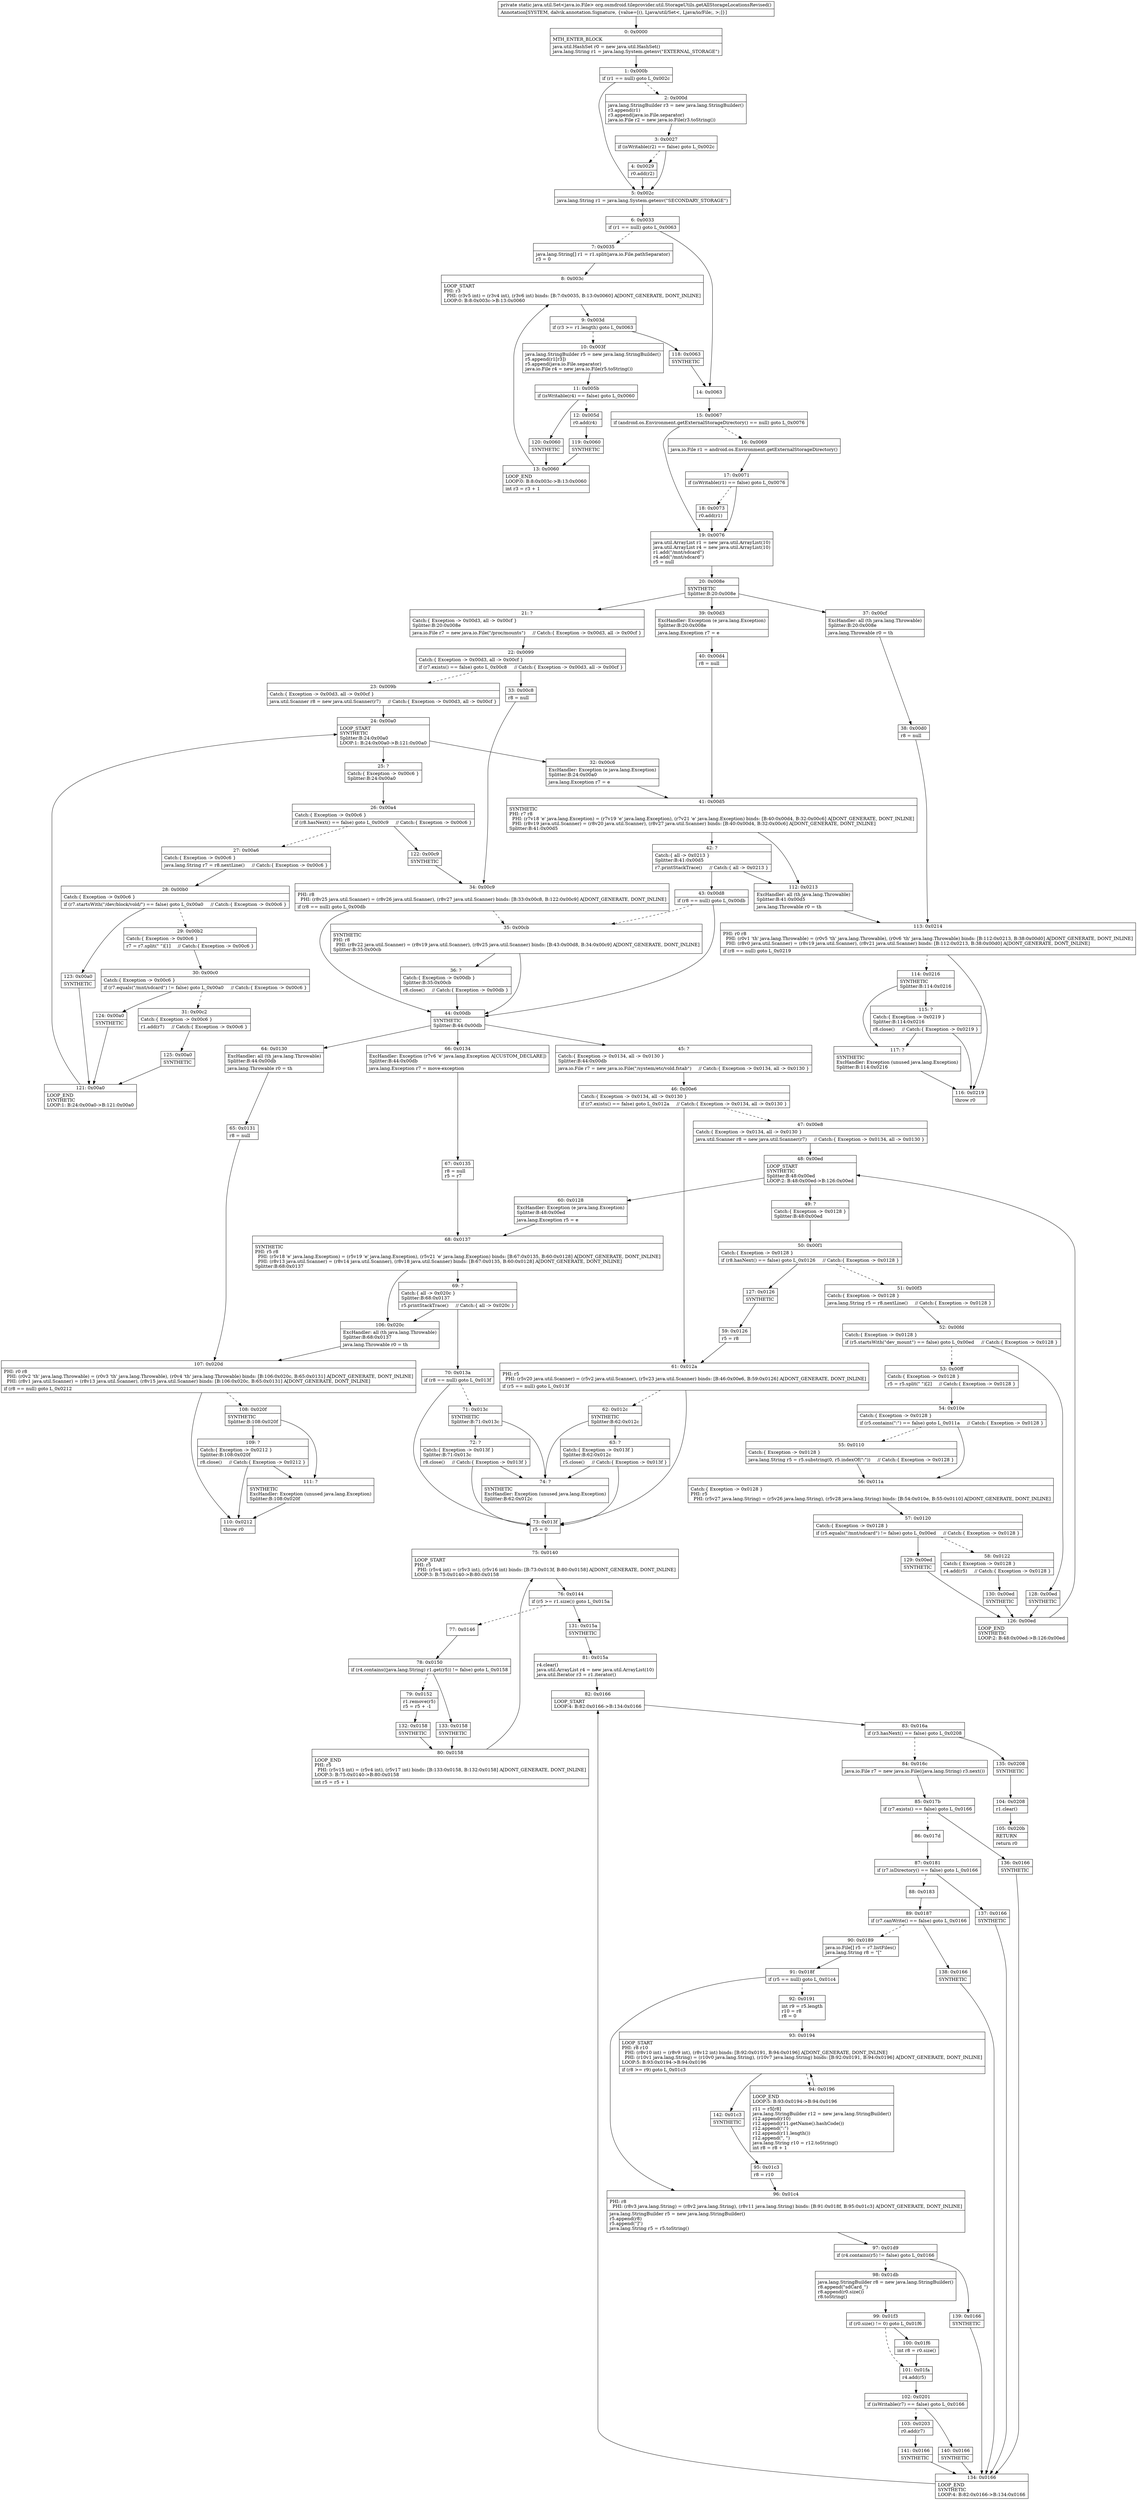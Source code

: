 digraph "CFG fororg.osmdroid.tileprovider.util.StorageUtils.getAllStorageLocationsRevised()Ljava\/util\/Set;" {
Node_0 [shape=record,label="{0\:\ 0x0000|MTH_ENTER_BLOCK\l|java.util.HashSet r0 = new java.util.HashSet()\ljava.lang.String r1 = java.lang.System.getenv(\"EXTERNAL_STORAGE\")\l}"];
Node_1 [shape=record,label="{1\:\ 0x000b|if (r1 == null) goto L_0x002c\l}"];
Node_2 [shape=record,label="{2\:\ 0x000d|java.lang.StringBuilder r3 = new java.lang.StringBuilder()\lr3.append(r1)\lr3.append(java.io.File.separator)\ljava.io.File r2 = new java.io.File(r3.toString())\l}"];
Node_3 [shape=record,label="{3\:\ 0x0027|if (isWritable(r2) == false) goto L_0x002c\l}"];
Node_4 [shape=record,label="{4\:\ 0x0029|r0.add(r2)\l}"];
Node_5 [shape=record,label="{5\:\ 0x002c|java.lang.String r1 = java.lang.System.getenv(\"SECONDARY_STORAGE\")\l}"];
Node_6 [shape=record,label="{6\:\ 0x0033|if (r1 == null) goto L_0x0063\l}"];
Node_7 [shape=record,label="{7\:\ 0x0035|java.lang.String[] r1 = r1.split(java.io.File.pathSeparator)\lr3 = 0\l}"];
Node_8 [shape=record,label="{8\:\ 0x003c|LOOP_START\lPHI: r3 \l  PHI: (r3v5 int) = (r3v4 int), (r3v6 int) binds: [B:7:0x0035, B:13:0x0060] A[DONT_GENERATE, DONT_INLINE]\lLOOP:0: B:8:0x003c\-\>B:13:0x0060\l}"];
Node_9 [shape=record,label="{9\:\ 0x003d|if (r3 \>= r1.length) goto L_0x0063\l}"];
Node_10 [shape=record,label="{10\:\ 0x003f|java.lang.StringBuilder r5 = new java.lang.StringBuilder()\lr5.append(r1[r3])\lr5.append(java.io.File.separator)\ljava.io.File r4 = new java.io.File(r5.toString())\l}"];
Node_11 [shape=record,label="{11\:\ 0x005b|if (isWritable(r4) == false) goto L_0x0060\l}"];
Node_12 [shape=record,label="{12\:\ 0x005d|r0.add(r4)\l}"];
Node_13 [shape=record,label="{13\:\ 0x0060|LOOP_END\lLOOP:0: B:8:0x003c\-\>B:13:0x0060\l|int r3 = r3 + 1\l}"];
Node_14 [shape=record,label="{14\:\ 0x0063}"];
Node_15 [shape=record,label="{15\:\ 0x0067|if (android.os.Environment.getExternalStorageDirectory() == null) goto L_0x0076\l}"];
Node_16 [shape=record,label="{16\:\ 0x0069|java.io.File r1 = android.os.Environment.getExternalStorageDirectory()\l}"];
Node_17 [shape=record,label="{17\:\ 0x0071|if (isWritable(r1) == false) goto L_0x0076\l}"];
Node_18 [shape=record,label="{18\:\ 0x0073|r0.add(r1)\l}"];
Node_19 [shape=record,label="{19\:\ 0x0076|java.util.ArrayList r1 = new java.util.ArrayList(10)\ljava.util.ArrayList r4 = new java.util.ArrayList(10)\lr1.add(\"\/mnt\/sdcard\")\lr4.add(\"\/mnt\/sdcard\")\lr5 = null\l}"];
Node_20 [shape=record,label="{20\:\ 0x008e|SYNTHETIC\lSplitter:B:20:0x008e\l}"];
Node_21 [shape=record,label="{21\:\ ?|Catch:\{ Exception \-\> 0x00d3, all \-\> 0x00cf \}\lSplitter:B:20:0x008e\l|java.io.File r7 = new java.io.File(\"\/proc\/mounts\")     \/\/ Catch:\{ Exception \-\> 0x00d3, all \-\> 0x00cf \}\l}"];
Node_22 [shape=record,label="{22\:\ 0x0099|Catch:\{ Exception \-\> 0x00d3, all \-\> 0x00cf \}\l|if (r7.exists() == false) goto L_0x00c8     \/\/ Catch:\{ Exception \-\> 0x00d3, all \-\> 0x00cf \}\l}"];
Node_23 [shape=record,label="{23\:\ 0x009b|Catch:\{ Exception \-\> 0x00d3, all \-\> 0x00cf \}\l|java.util.Scanner r8 = new java.util.Scanner(r7)     \/\/ Catch:\{ Exception \-\> 0x00d3, all \-\> 0x00cf \}\l}"];
Node_24 [shape=record,label="{24\:\ 0x00a0|LOOP_START\lSYNTHETIC\lSplitter:B:24:0x00a0\lLOOP:1: B:24:0x00a0\-\>B:121:0x00a0\l}"];
Node_25 [shape=record,label="{25\:\ ?|Catch:\{ Exception \-\> 0x00c6 \}\lSplitter:B:24:0x00a0\l}"];
Node_26 [shape=record,label="{26\:\ 0x00a4|Catch:\{ Exception \-\> 0x00c6 \}\l|if (r8.hasNext() == false) goto L_0x00c9     \/\/ Catch:\{ Exception \-\> 0x00c6 \}\l}"];
Node_27 [shape=record,label="{27\:\ 0x00a6|Catch:\{ Exception \-\> 0x00c6 \}\l|java.lang.String r7 = r8.nextLine()     \/\/ Catch:\{ Exception \-\> 0x00c6 \}\l}"];
Node_28 [shape=record,label="{28\:\ 0x00b0|Catch:\{ Exception \-\> 0x00c6 \}\l|if (r7.startsWith(\"\/dev\/block\/vold\/\") == false) goto L_0x00a0     \/\/ Catch:\{ Exception \-\> 0x00c6 \}\l}"];
Node_29 [shape=record,label="{29\:\ 0x00b2|Catch:\{ Exception \-\> 0x00c6 \}\l|r7 = r7.split(\" \")[1]     \/\/ Catch:\{ Exception \-\> 0x00c6 \}\l}"];
Node_30 [shape=record,label="{30\:\ 0x00c0|Catch:\{ Exception \-\> 0x00c6 \}\l|if (r7.equals(\"\/mnt\/sdcard\") != false) goto L_0x00a0     \/\/ Catch:\{ Exception \-\> 0x00c6 \}\l}"];
Node_31 [shape=record,label="{31\:\ 0x00c2|Catch:\{ Exception \-\> 0x00c6 \}\l|r1.add(r7)     \/\/ Catch:\{ Exception \-\> 0x00c6 \}\l}"];
Node_32 [shape=record,label="{32\:\ 0x00c6|ExcHandler: Exception (e java.lang.Exception)\lSplitter:B:24:0x00a0\l|java.lang.Exception r7 = e\l}"];
Node_33 [shape=record,label="{33\:\ 0x00c8|r8 = null\l}"];
Node_34 [shape=record,label="{34\:\ 0x00c9|PHI: r8 \l  PHI: (r8v25 java.util.Scanner) = (r8v26 java.util.Scanner), (r8v27 java.util.Scanner) binds: [B:33:0x00c8, B:122:0x00c9] A[DONT_GENERATE, DONT_INLINE]\l|if (r8 == null) goto L_0x00db\l}"];
Node_35 [shape=record,label="{35\:\ 0x00cb|SYNTHETIC\lPHI: r8 \l  PHI: (r8v22 java.util.Scanner) = (r8v19 java.util.Scanner), (r8v25 java.util.Scanner) binds: [B:43:0x00d8, B:34:0x00c9] A[DONT_GENERATE, DONT_INLINE]\lSplitter:B:35:0x00cb\l}"];
Node_36 [shape=record,label="{36\:\ ?|Catch:\{ Exception \-\> 0x00db \}\lSplitter:B:35:0x00cb\l|r8.close()     \/\/ Catch:\{ Exception \-\> 0x00db \}\l}"];
Node_37 [shape=record,label="{37\:\ 0x00cf|ExcHandler: all (th java.lang.Throwable)\lSplitter:B:20:0x008e\l|java.lang.Throwable r0 = th\l}"];
Node_38 [shape=record,label="{38\:\ 0x00d0|r8 = null\l}"];
Node_39 [shape=record,label="{39\:\ 0x00d3|ExcHandler: Exception (e java.lang.Exception)\lSplitter:B:20:0x008e\l|java.lang.Exception r7 = e\l}"];
Node_40 [shape=record,label="{40\:\ 0x00d4|r8 = null\l}"];
Node_41 [shape=record,label="{41\:\ 0x00d5|SYNTHETIC\lPHI: r7 r8 \l  PHI: (r7v18 'e' java.lang.Exception) = (r7v19 'e' java.lang.Exception), (r7v21 'e' java.lang.Exception) binds: [B:40:0x00d4, B:32:0x00c6] A[DONT_GENERATE, DONT_INLINE]\l  PHI: (r8v19 java.util.Scanner) = (r8v20 java.util.Scanner), (r8v27 java.util.Scanner) binds: [B:40:0x00d4, B:32:0x00c6] A[DONT_GENERATE, DONT_INLINE]\lSplitter:B:41:0x00d5\l}"];
Node_42 [shape=record,label="{42\:\ ?|Catch:\{ all \-\> 0x0213 \}\lSplitter:B:41:0x00d5\l|r7.printStackTrace()     \/\/ Catch:\{ all \-\> 0x0213 \}\l}"];
Node_43 [shape=record,label="{43\:\ 0x00d8|if (r8 == null) goto L_0x00db\l}"];
Node_44 [shape=record,label="{44\:\ 0x00db|SYNTHETIC\lSplitter:B:44:0x00db\l}"];
Node_45 [shape=record,label="{45\:\ ?|Catch:\{ Exception \-\> 0x0134, all \-\> 0x0130 \}\lSplitter:B:44:0x00db\l|java.io.File r7 = new java.io.File(\"\/system\/etc\/vold.fstab\")     \/\/ Catch:\{ Exception \-\> 0x0134, all \-\> 0x0130 \}\l}"];
Node_46 [shape=record,label="{46\:\ 0x00e6|Catch:\{ Exception \-\> 0x0134, all \-\> 0x0130 \}\l|if (r7.exists() == false) goto L_0x012a     \/\/ Catch:\{ Exception \-\> 0x0134, all \-\> 0x0130 \}\l}"];
Node_47 [shape=record,label="{47\:\ 0x00e8|Catch:\{ Exception \-\> 0x0134, all \-\> 0x0130 \}\l|java.util.Scanner r8 = new java.util.Scanner(r7)     \/\/ Catch:\{ Exception \-\> 0x0134, all \-\> 0x0130 \}\l}"];
Node_48 [shape=record,label="{48\:\ 0x00ed|LOOP_START\lSYNTHETIC\lSplitter:B:48:0x00ed\lLOOP:2: B:48:0x00ed\-\>B:126:0x00ed\l}"];
Node_49 [shape=record,label="{49\:\ ?|Catch:\{ Exception \-\> 0x0128 \}\lSplitter:B:48:0x00ed\l}"];
Node_50 [shape=record,label="{50\:\ 0x00f1|Catch:\{ Exception \-\> 0x0128 \}\l|if (r8.hasNext() == false) goto L_0x0126     \/\/ Catch:\{ Exception \-\> 0x0128 \}\l}"];
Node_51 [shape=record,label="{51\:\ 0x00f3|Catch:\{ Exception \-\> 0x0128 \}\l|java.lang.String r5 = r8.nextLine()     \/\/ Catch:\{ Exception \-\> 0x0128 \}\l}"];
Node_52 [shape=record,label="{52\:\ 0x00fd|Catch:\{ Exception \-\> 0x0128 \}\l|if (r5.startsWith(\"dev_mount\") == false) goto L_0x00ed     \/\/ Catch:\{ Exception \-\> 0x0128 \}\l}"];
Node_53 [shape=record,label="{53\:\ 0x00ff|Catch:\{ Exception \-\> 0x0128 \}\l|r5 = r5.split(\" \")[2]     \/\/ Catch:\{ Exception \-\> 0x0128 \}\l}"];
Node_54 [shape=record,label="{54\:\ 0x010e|Catch:\{ Exception \-\> 0x0128 \}\l|if (r5.contains(\":\") == false) goto L_0x011a     \/\/ Catch:\{ Exception \-\> 0x0128 \}\l}"];
Node_55 [shape=record,label="{55\:\ 0x0110|Catch:\{ Exception \-\> 0x0128 \}\l|java.lang.String r5 = r5.substring(0, r5.indexOf(\":\"))     \/\/ Catch:\{ Exception \-\> 0x0128 \}\l}"];
Node_56 [shape=record,label="{56\:\ 0x011a|Catch:\{ Exception \-\> 0x0128 \}\lPHI: r5 \l  PHI: (r5v27 java.lang.String) = (r5v26 java.lang.String), (r5v28 java.lang.String) binds: [B:54:0x010e, B:55:0x0110] A[DONT_GENERATE, DONT_INLINE]\l}"];
Node_57 [shape=record,label="{57\:\ 0x0120|Catch:\{ Exception \-\> 0x0128 \}\l|if (r5.equals(\"\/mnt\/sdcard\") != false) goto L_0x00ed     \/\/ Catch:\{ Exception \-\> 0x0128 \}\l}"];
Node_58 [shape=record,label="{58\:\ 0x0122|Catch:\{ Exception \-\> 0x0128 \}\l|r4.add(r5)     \/\/ Catch:\{ Exception \-\> 0x0128 \}\l}"];
Node_59 [shape=record,label="{59\:\ 0x0126|r5 = r8\l}"];
Node_60 [shape=record,label="{60\:\ 0x0128|ExcHandler: Exception (e java.lang.Exception)\lSplitter:B:48:0x00ed\l|java.lang.Exception r5 = e\l}"];
Node_61 [shape=record,label="{61\:\ 0x012a|PHI: r5 \l  PHI: (r5v20 java.util.Scanner) = (r5v2 java.util.Scanner), (r5v23 java.util.Scanner) binds: [B:46:0x00e6, B:59:0x0126] A[DONT_GENERATE, DONT_INLINE]\l|if (r5 == null) goto L_0x013f\l}"];
Node_62 [shape=record,label="{62\:\ 0x012c|SYNTHETIC\lSplitter:B:62:0x012c\l}"];
Node_63 [shape=record,label="{63\:\ ?|Catch:\{ Exception \-\> 0x013f \}\lSplitter:B:62:0x012c\l|r5.close()     \/\/ Catch:\{ Exception \-\> 0x013f \}\l}"];
Node_64 [shape=record,label="{64\:\ 0x0130|ExcHandler: all (th java.lang.Throwable)\lSplitter:B:44:0x00db\l|java.lang.Throwable r0 = th\l}"];
Node_65 [shape=record,label="{65\:\ 0x0131|r8 = null\l}"];
Node_66 [shape=record,label="{66\:\ 0x0134|ExcHandler: Exception (r7v6 'e' java.lang.Exception A[CUSTOM_DECLARE])\lSplitter:B:44:0x00db\l|java.lang.Exception r7 = move\-exception\l}"];
Node_67 [shape=record,label="{67\:\ 0x0135|r8 = null\lr5 = r7\l}"];
Node_68 [shape=record,label="{68\:\ 0x0137|SYNTHETIC\lPHI: r5 r8 \l  PHI: (r5v18 'e' java.lang.Exception) = (r5v19 'e' java.lang.Exception), (r5v21 'e' java.lang.Exception) binds: [B:67:0x0135, B:60:0x0128] A[DONT_GENERATE, DONT_INLINE]\l  PHI: (r8v13 java.util.Scanner) = (r8v14 java.util.Scanner), (r8v18 java.util.Scanner) binds: [B:67:0x0135, B:60:0x0128] A[DONT_GENERATE, DONT_INLINE]\lSplitter:B:68:0x0137\l}"];
Node_69 [shape=record,label="{69\:\ ?|Catch:\{ all \-\> 0x020c \}\lSplitter:B:68:0x0137\l|r5.printStackTrace()     \/\/ Catch:\{ all \-\> 0x020c \}\l}"];
Node_70 [shape=record,label="{70\:\ 0x013a|if (r8 == null) goto L_0x013f\l}"];
Node_71 [shape=record,label="{71\:\ 0x013c|SYNTHETIC\lSplitter:B:71:0x013c\l}"];
Node_72 [shape=record,label="{72\:\ ?|Catch:\{ Exception \-\> 0x013f \}\lSplitter:B:71:0x013c\l|r8.close()     \/\/ Catch:\{ Exception \-\> 0x013f \}\l}"];
Node_73 [shape=record,label="{73\:\ 0x013f|r5 = 0\l}"];
Node_74 [shape=record,label="{74\:\ ?|SYNTHETIC\lExcHandler: Exception (unused java.lang.Exception)\lSplitter:B:62:0x012c\l}"];
Node_75 [shape=record,label="{75\:\ 0x0140|LOOP_START\lPHI: r5 \l  PHI: (r5v4 int) = (r5v3 int), (r5v16 int) binds: [B:73:0x013f, B:80:0x0158] A[DONT_GENERATE, DONT_INLINE]\lLOOP:3: B:75:0x0140\-\>B:80:0x0158\l}"];
Node_76 [shape=record,label="{76\:\ 0x0144|if (r5 \>= r1.size()) goto L_0x015a\l}"];
Node_77 [shape=record,label="{77\:\ 0x0146}"];
Node_78 [shape=record,label="{78\:\ 0x0150|if (r4.contains((java.lang.String) r1.get(r5)) != false) goto L_0x0158\l}"];
Node_79 [shape=record,label="{79\:\ 0x0152|r1.remove(r5)\lr5 = r5 + \-1\l}"];
Node_80 [shape=record,label="{80\:\ 0x0158|LOOP_END\lPHI: r5 \l  PHI: (r5v15 int) = (r5v4 int), (r5v17 int) binds: [B:133:0x0158, B:132:0x0158] A[DONT_GENERATE, DONT_INLINE]\lLOOP:3: B:75:0x0140\-\>B:80:0x0158\l|int r5 = r5 + 1\l}"];
Node_81 [shape=record,label="{81\:\ 0x015a|r4.clear()\ljava.util.ArrayList r4 = new java.util.ArrayList(10)\ljava.util.Iterator r3 = r1.iterator()\l}"];
Node_82 [shape=record,label="{82\:\ 0x0166|LOOP_START\lLOOP:4: B:82:0x0166\-\>B:134:0x0166\l}"];
Node_83 [shape=record,label="{83\:\ 0x016a|if (r3.hasNext() == false) goto L_0x0208\l}"];
Node_84 [shape=record,label="{84\:\ 0x016c|java.io.File r7 = new java.io.File((java.lang.String) r3.next())\l}"];
Node_85 [shape=record,label="{85\:\ 0x017b|if (r7.exists() == false) goto L_0x0166\l}"];
Node_86 [shape=record,label="{86\:\ 0x017d}"];
Node_87 [shape=record,label="{87\:\ 0x0181|if (r7.isDirectory() == false) goto L_0x0166\l}"];
Node_88 [shape=record,label="{88\:\ 0x0183}"];
Node_89 [shape=record,label="{89\:\ 0x0187|if (r7.canWrite() == false) goto L_0x0166\l}"];
Node_90 [shape=record,label="{90\:\ 0x0189|java.io.File[] r5 = r7.listFiles()\ljava.lang.String r8 = \"[\"\l}"];
Node_91 [shape=record,label="{91\:\ 0x018f|if (r5 == null) goto L_0x01c4\l}"];
Node_92 [shape=record,label="{92\:\ 0x0191|int r9 = r5.length\lr10 = r8\lr8 = 0\l}"];
Node_93 [shape=record,label="{93\:\ 0x0194|LOOP_START\lPHI: r8 r10 \l  PHI: (r8v10 int) = (r8v9 int), (r8v12 int) binds: [B:92:0x0191, B:94:0x0196] A[DONT_GENERATE, DONT_INLINE]\l  PHI: (r10v1 java.lang.String) = (r10v0 java.lang.String), (r10v7 java.lang.String) binds: [B:92:0x0191, B:94:0x0196] A[DONT_GENERATE, DONT_INLINE]\lLOOP:5: B:93:0x0194\-\>B:94:0x0196\l|if (r8 \>= r9) goto L_0x01c3\l}"];
Node_94 [shape=record,label="{94\:\ 0x0196|LOOP_END\lLOOP:5: B:93:0x0194\-\>B:94:0x0196\l|r11 = r5[r8]\ljava.lang.StringBuilder r12 = new java.lang.StringBuilder()\lr12.append(r10)\lr12.append(r11.getName().hashCode())\lr12.append(\":\")\lr12.append(r11.length())\lr12.append(\", \")\ljava.lang.String r10 = r12.toString()\lint r8 = r8 + 1\l}"];
Node_95 [shape=record,label="{95\:\ 0x01c3|r8 = r10\l}"];
Node_96 [shape=record,label="{96\:\ 0x01c4|PHI: r8 \l  PHI: (r8v3 java.lang.String) = (r8v2 java.lang.String), (r8v11 java.lang.String) binds: [B:91:0x018f, B:95:0x01c3] A[DONT_GENERATE, DONT_INLINE]\l|java.lang.StringBuilder r5 = new java.lang.StringBuilder()\lr5.append(r8)\lr5.append(\"]\")\ljava.lang.String r5 = r5.toString()\l}"];
Node_97 [shape=record,label="{97\:\ 0x01d9|if (r4.contains(r5) != false) goto L_0x0166\l}"];
Node_98 [shape=record,label="{98\:\ 0x01db|java.lang.StringBuilder r8 = new java.lang.StringBuilder()\lr8.append(\"sdCard_\")\lr8.append(r0.size())\lr8.toString()\l}"];
Node_99 [shape=record,label="{99\:\ 0x01f3|if (r0.size() != 0) goto L_0x01f6\l}"];
Node_100 [shape=record,label="{100\:\ 0x01f6|int r8 = r0.size()\l}"];
Node_101 [shape=record,label="{101\:\ 0x01fa|r4.add(r5)\l}"];
Node_102 [shape=record,label="{102\:\ 0x0201|if (isWritable(r7) == false) goto L_0x0166\l}"];
Node_103 [shape=record,label="{103\:\ 0x0203|r0.add(r7)\l}"];
Node_104 [shape=record,label="{104\:\ 0x0208|r1.clear()\l}"];
Node_105 [shape=record,label="{105\:\ 0x020b|RETURN\l|return r0\l}"];
Node_106 [shape=record,label="{106\:\ 0x020c|ExcHandler: all (th java.lang.Throwable)\lSplitter:B:68:0x0137\l|java.lang.Throwable r0 = th\l}"];
Node_107 [shape=record,label="{107\:\ 0x020d|PHI: r0 r8 \l  PHI: (r0v2 'th' java.lang.Throwable) = (r0v3 'th' java.lang.Throwable), (r0v4 'th' java.lang.Throwable) binds: [B:106:0x020c, B:65:0x0131] A[DONT_GENERATE, DONT_INLINE]\l  PHI: (r8v1 java.util.Scanner) = (r8v13 java.util.Scanner), (r8v15 java.util.Scanner) binds: [B:106:0x020c, B:65:0x0131] A[DONT_GENERATE, DONT_INLINE]\l|if (r8 == null) goto L_0x0212\l}"];
Node_108 [shape=record,label="{108\:\ 0x020f|SYNTHETIC\lSplitter:B:108:0x020f\l}"];
Node_109 [shape=record,label="{109\:\ ?|Catch:\{ Exception \-\> 0x0212 \}\lSplitter:B:108:0x020f\l|r8.close()     \/\/ Catch:\{ Exception \-\> 0x0212 \}\l}"];
Node_110 [shape=record,label="{110\:\ 0x0212|throw r0\l}"];
Node_111 [shape=record,label="{111\:\ ?|SYNTHETIC\lExcHandler: Exception (unused java.lang.Exception)\lSplitter:B:108:0x020f\l}"];
Node_112 [shape=record,label="{112\:\ 0x0213|ExcHandler: all (th java.lang.Throwable)\lSplitter:B:41:0x00d5\l|java.lang.Throwable r0 = th\l}"];
Node_113 [shape=record,label="{113\:\ 0x0214|PHI: r0 r8 \l  PHI: (r0v1 'th' java.lang.Throwable) = (r0v5 'th' java.lang.Throwable), (r0v6 'th' java.lang.Throwable) binds: [B:112:0x0213, B:38:0x00d0] A[DONT_GENERATE, DONT_INLINE]\l  PHI: (r8v0 java.util.Scanner) = (r8v19 java.util.Scanner), (r8v21 java.util.Scanner) binds: [B:112:0x0213, B:38:0x00d0] A[DONT_GENERATE, DONT_INLINE]\l|if (r8 == null) goto L_0x0219\l}"];
Node_114 [shape=record,label="{114\:\ 0x0216|SYNTHETIC\lSplitter:B:114:0x0216\l}"];
Node_115 [shape=record,label="{115\:\ ?|Catch:\{ Exception \-\> 0x0219 \}\lSplitter:B:114:0x0216\l|r8.close()     \/\/ Catch:\{ Exception \-\> 0x0219 \}\l}"];
Node_116 [shape=record,label="{116\:\ 0x0219|throw r0\l}"];
Node_117 [shape=record,label="{117\:\ ?|SYNTHETIC\lExcHandler: Exception (unused java.lang.Exception)\lSplitter:B:114:0x0216\l}"];
Node_118 [shape=record,label="{118\:\ 0x0063|SYNTHETIC\l}"];
Node_119 [shape=record,label="{119\:\ 0x0060|SYNTHETIC\l}"];
Node_120 [shape=record,label="{120\:\ 0x0060|SYNTHETIC\l}"];
Node_121 [shape=record,label="{121\:\ 0x00a0|LOOP_END\lSYNTHETIC\lLOOP:1: B:24:0x00a0\-\>B:121:0x00a0\l}"];
Node_122 [shape=record,label="{122\:\ 0x00c9|SYNTHETIC\l}"];
Node_123 [shape=record,label="{123\:\ 0x00a0|SYNTHETIC\l}"];
Node_124 [shape=record,label="{124\:\ 0x00a0|SYNTHETIC\l}"];
Node_125 [shape=record,label="{125\:\ 0x00a0|SYNTHETIC\l}"];
Node_126 [shape=record,label="{126\:\ 0x00ed|LOOP_END\lSYNTHETIC\lLOOP:2: B:48:0x00ed\-\>B:126:0x00ed\l}"];
Node_127 [shape=record,label="{127\:\ 0x0126|SYNTHETIC\l}"];
Node_128 [shape=record,label="{128\:\ 0x00ed|SYNTHETIC\l}"];
Node_129 [shape=record,label="{129\:\ 0x00ed|SYNTHETIC\l}"];
Node_130 [shape=record,label="{130\:\ 0x00ed|SYNTHETIC\l}"];
Node_131 [shape=record,label="{131\:\ 0x015a|SYNTHETIC\l}"];
Node_132 [shape=record,label="{132\:\ 0x0158|SYNTHETIC\l}"];
Node_133 [shape=record,label="{133\:\ 0x0158|SYNTHETIC\l}"];
Node_134 [shape=record,label="{134\:\ 0x0166|LOOP_END\lSYNTHETIC\lLOOP:4: B:82:0x0166\-\>B:134:0x0166\l}"];
Node_135 [shape=record,label="{135\:\ 0x0208|SYNTHETIC\l}"];
Node_136 [shape=record,label="{136\:\ 0x0166|SYNTHETIC\l}"];
Node_137 [shape=record,label="{137\:\ 0x0166|SYNTHETIC\l}"];
Node_138 [shape=record,label="{138\:\ 0x0166|SYNTHETIC\l}"];
Node_139 [shape=record,label="{139\:\ 0x0166|SYNTHETIC\l}"];
Node_140 [shape=record,label="{140\:\ 0x0166|SYNTHETIC\l}"];
Node_141 [shape=record,label="{141\:\ 0x0166|SYNTHETIC\l}"];
Node_142 [shape=record,label="{142\:\ 0x01c3|SYNTHETIC\l}"];
MethodNode[shape=record,label="{private static java.util.Set\<java.io.File\> org.osmdroid.tileprovider.util.StorageUtils.getAllStorageLocationsRevised()  | Annotation[SYSTEM, dalvik.annotation.Signature, \{value=[(), Ljava\/util\/Set\<, Ljava\/io\/File;, \>;]\}]\l}"];
MethodNode -> Node_0;
Node_0 -> Node_1;
Node_1 -> Node_2[style=dashed];
Node_1 -> Node_5;
Node_2 -> Node_3;
Node_3 -> Node_4[style=dashed];
Node_3 -> Node_5;
Node_4 -> Node_5;
Node_5 -> Node_6;
Node_6 -> Node_7[style=dashed];
Node_6 -> Node_14;
Node_7 -> Node_8;
Node_8 -> Node_9;
Node_9 -> Node_10[style=dashed];
Node_9 -> Node_118;
Node_10 -> Node_11;
Node_11 -> Node_12[style=dashed];
Node_11 -> Node_120;
Node_12 -> Node_119;
Node_13 -> Node_8;
Node_14 -> Node_15;
Node_15 -> Node_16[style=dashed];
Node_15 -> Node_19;
Node_16 -> Node_17;
Node_17 -> Node_18[style=dashed];
Node_17 -> Node_19;
Node_18 -> Node_19;
Node_19 -> Node_20;
Node_20 -> Node_21;
Node_20 -> Node_39;
Node_20 -> Node_37;
Node_21 -> Node_22;
Node_22 -> Node_23[style=dashed];
Node_22 -> Node_33;
Node_23 -> Node_24;
Node_24 -> Node_25;
Node_24 -> Node_32;
Node_25 -> Node_26;
Node_26 -> Node_27[style=dashed];
Node_26 -> Node_122;
Node_27 -> Node_28;
Node_28 -> Node_29[style=dashed];
Node_28 -> Node_123;
Node_29 -> Node_30;
Node_30 -> Node_31[style=dashed];
Node_30 -> Node_124;
Node_31 -> Node_125;
Node_32 -> Node_41;
Node_33 -> Node_34;
Node_34 -> Node_35[style=dashed];
Node_34 -> Node_44;
Node_35 -> Node_36;
Node_35 -> Node_44;
Node_36 -> Node_44;
Node_37 -> Node_38;
Node_38 -> Node_113;
Node_39 -> Node_40;
Node_40 -> Node_41;
Node_41 -> Node_42;
Node_41 -> Node_112;
Node_42 -> Node_43;
Node_42 -> Node_112;
Node_43 -> Node_44;
Node_43 -> Node_35[style=dashed];
Node_44 -> Node_45;
Node_44 -> Node_66;
Node_44 -> Node_64;
Node_45 -> Node_46;
Node_46 -> Node_47[style=dashed];
Node_46 -> Node_61;
Node_47 -> Node_48;
Node_48 -> Node_49;
Node_48 -> Node_60;
Node_49 -> Node_50;
Node_50 -> Node_51[style=dashed];
Node_50 -> Node_127;
Node_51 -> Node_52;
Node_52 -> Node_53[style=dashed];
Node_52 -> Node_128;
Node_53 -> Node_54;
Node_54 -> Node_55[style=dashed];
Node_54 -> Node_56;
Node_55 -> Node_56;
Node_56 -> Node_57;
Node_57 -> Node_58[style=dashed];
Node_57 -> Node_129;
Node_58 -> Node_130;
Node_59 -> Node_61;
Node_60 -> Node_68;
Node_61 -> Node_62[style=dashed];
Node_61 -> Node_73;
Node_62 -> Node_63;
Node_62 -> Node_74;
Node_63 -> Node_74;
Node_63 -> Node_73;
Node_64 -> Node_65;
Node_65 -> Node_107;
Node_66 -> Node_67;
Node_67 -> Node_68;
Node_68 -> Node_69;
Node_68 -> Node_106;
Node_69 -> Node_70;
Node_69 -> Node_106;
Node_70 -> Node_71[style=dashed];
Node_70 -> Node_73;
Node_71 -> Node_72;
Node_71 -> Node_74;
Node_72 -> Node_73;
Node_72 -> Node_74;
Node_73 -> Node_75;
Node_74 -> Node_73;
Node_75 -> Node_76;
Node_76 -> Node_77[style=dashed];
Node_76 -> Node_131;
Node_77 -> Node_78;
Node_78 -> Node_79[style=dashed];
Node_78 -> Node_133;
Node_79 -> Node_132;
Node_80 -> Node_75;
Node_81 -> Node_82;
Node_82 -> Node_83;
Node_83 -> Node_84[style=dashed];
Node_83 -> Node_135;
Node_84 -> Node_85;
Node_85 -> Node_86[style=dashed];
Node_85 -> Node_136;
Node_86 -> Node_87;
Node_87 -> Node_88[style=dashed];
Node_87 -> Node_137;
Node_88 -> Node_89;
Node_89 -> Node_90[style=dashed];
Node_89 -> Node_138;
Node_90 -> Node_91;
Node_91 -> Node_92[style=dashed];
Node_91 -> Node_96;
Node_92 -> Node_93;
Node_93 -> Node_94[style=dashed];
Node_93 -> Node_142;
Node_94 -> Node_93;
Node_95 -> Node_96;
Node_96 -> Node_97;
Node_97 -> Node_98[style=dashed];
Node_97 -> Node_139;
Node_98 -> Node_99;
Node_99 -> Node_100;
Node_99 -> Node_101[style=dashed];
Node_100 -> Node_101;
Node_101 -> Node_102;
Node_102 -> Node_103[style=dashed];
Node_102 -> Node_140;
Node_103 -> Node_141;
Node_104 -> Node_105;
Node_106 -> Node_107;
Node_107 -> Node_108[style=dashed];
Node_107 -> Node_110;
Node_108 -> Node_109;
Node_108 -> Node_111;
Node_109 -> Node_110;
Node_109 -> Node_111;
Node_111 -> Node_110;
Node_112 -> Node_113;
Node_113 -> Node_114[style=dashed];
Node_113 -> Node_116;
Node_114 -> Node_115;
Node_114 -> Node_117;
Node_115 -> Node_116;
Node_115 -> Node_117;
Node_117 -> Node_116;
Node_118 -> Node_14;
Node_119 -> Node_13;
Node_120 -> Node_13;
Node_121 -> Node_24;
Node_122 -> Node_34;
Node_123 -> Node_121;
Node_124 -> Node_121;
Node_125 -> Node_121;
Node_126 -> Node_48;
Node_127 -> Node_59;
Node_128 -> Node_126;
Node_129 -> Node_126;
Node_130 -> Node_126;
Node_131 -> Node_81;
Node_132 -> Node_80;
Node_133 -> Node_80;
Node_134 -> Node_82;
Node_135 -> Node_104;
Node_136 -> Node_134;
Node_137 -> Node_134;
Node_138 -> Node_134;
Node_139 -> Node_134;
Node_140 -> Node_134;
Node_141 -> Node_134;
Node_142 -> Node_95;
}

